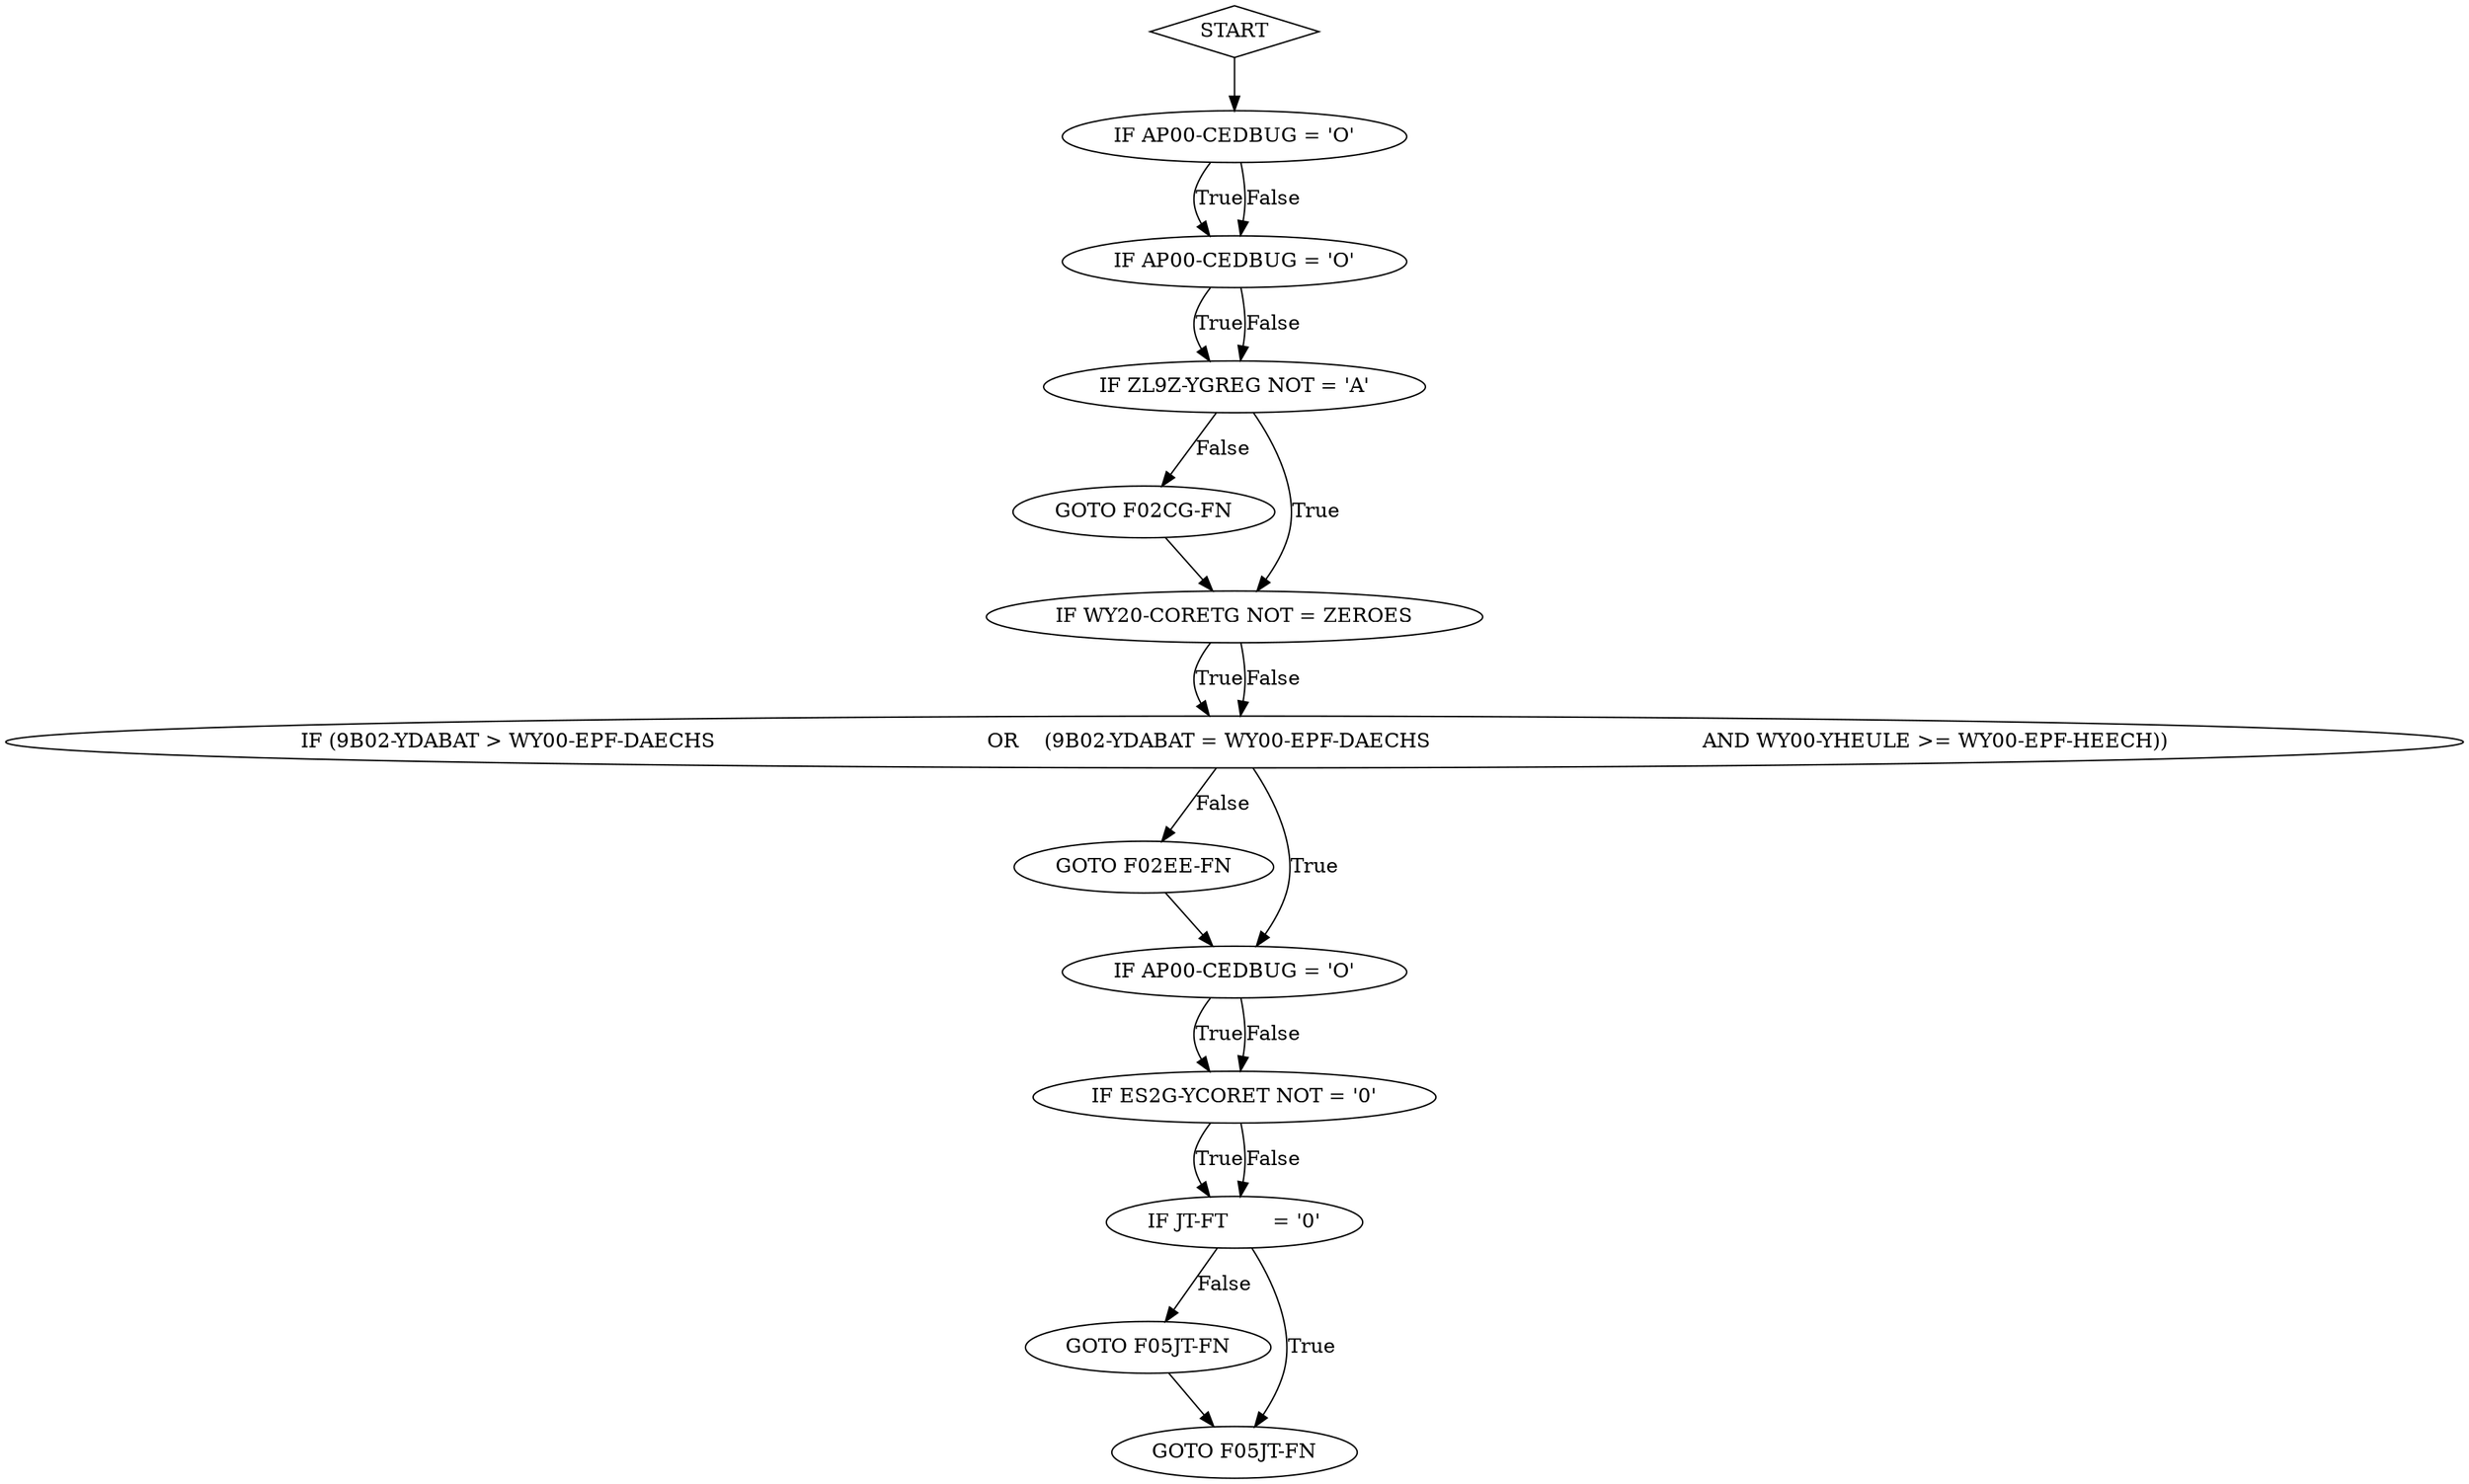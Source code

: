 digraph "ALCP540.COB" {
	node [shape=diamond]
	1107 [label=START]
	node [shape=ellipse]
	0 [label="IF AP00-CEDBUG = 'O'"]
	node [shape=ellipse]
	2 [label="IF AP00-CEDBUG = 'O'"]
	node [shape=ellipse]
	4 [label="IF ZL9Z-YGREG NOT = 'A'"]
	node [shape=ellipse]
	6 [label="GOTO F02CG-FN"]
	node [shape=ellipse]
	8 [label="IF WY20-CORETG NOT = ZEROES"]
	node [shape=ellipse]
	10 [label="IF (9B02-YDABAT > WY00-EPF-DAECHS                                          OR    (9B02-YDABAT = WY00-EPF-DAECHS                                          AND WY00-YHEULE >= WY00-EPF-HEECH))"]
	node [shape=ellipse]
	12 [label="GOTO F02EE-FN"]
	node [shape=ellipse]
	14 [label="IF AP00-CEDBUG = 'O'"]
	node [shape=ellipse]
	16 [label="IF ES2G-YCORET NOT = '0'"]
	node [shape=ellipse]
	19 [label="IF JT-FT       = '0'"]
	node [shape=ellipse]
	21 [label="GOTO F05JT-FN"]
	node [shape=ellipse]
	23 [label="GOTO F05JT-FN"]
	1107 -> 0
	0 -> 2 [label=True]
	0 -> 2 [label=False]
	2 -> 4 [label=True]
	2 -> 4 [label=False]
	4 -> 8 [label=True]
	4 -> 6 [label=False]
	6 -> 8
	8 -> 10 [label=True]
	8 -> 10 [label=False]
	10 -> 14 [label=True]
	10 -> 12 [label=False]
	12 -> 14
	14 -> 16 [label=True]
	14 -> 16 [label=False]
	16 -> 19 [label=True]
	16 -> 19 [label=False]
	19 -> 23 [label=True]
	19 -> 21 [label=False]
	21 -> 23
}
